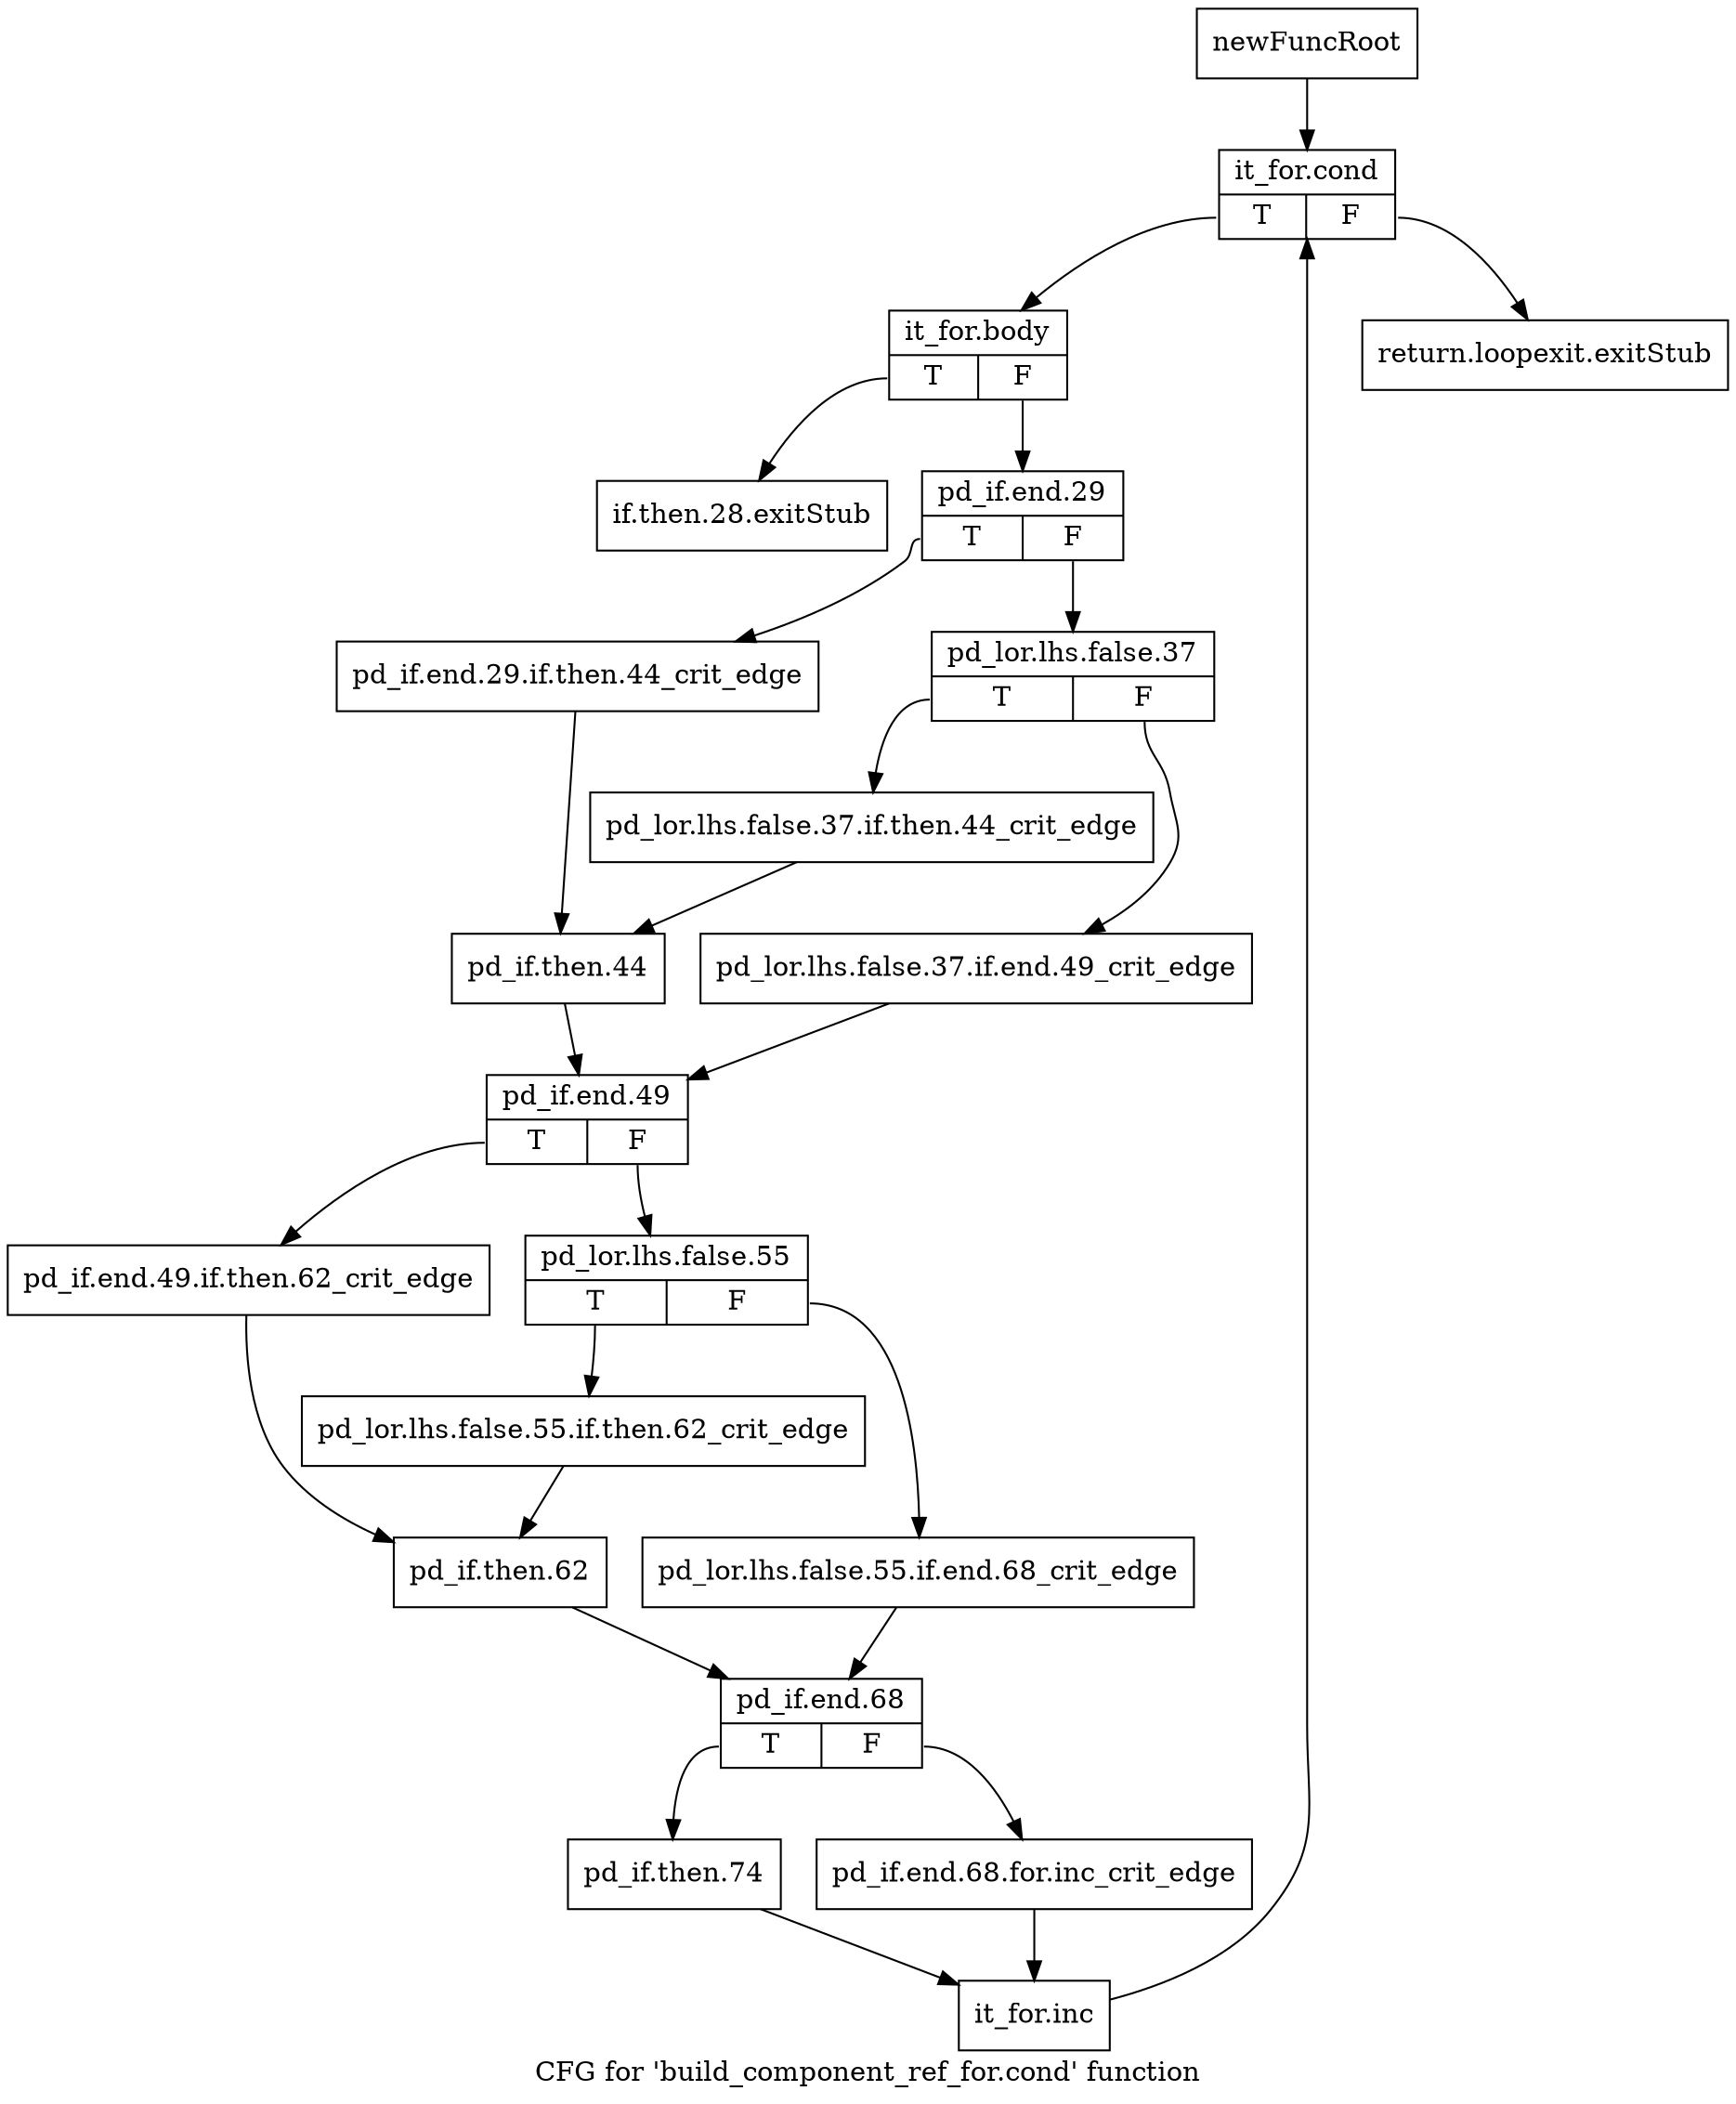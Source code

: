 digraph "CFG for 'build_component_ref_for.cond' function" {
	label="CFG for 'build_component_ref_for.cond' function";

	Node0xa005390 [shape=record,label="{newFuncRoot}"];
	Node0xa005390 -> Node0xa04b3f0;
	Node0xa04b350 [shape=record,label="{return.loopexit.exitStub}"];
	Node0xa04b3a0 [shape=record,label="{if.then.28.exitStub}"];
	Node0xa04b3f0 [shape=record,label="{it_for.cond|{<s0>T|<s1>F}}"];
	Node0xa04b3f0:s0 -> Node0xa04b440;
	Node0xa04b3f0:s1 -> Node0xa04b350;
	Node0xa04b440 [shape=record,label="{it_for.body|{<s0>T|<s1>F}}"];
	Node0xa04b440:s0 -> Node0xa04b3a0;
	Node0xa04b440:s1 -> Node0xa04b490;
	Node0xa04b490 [shape=record,label="{pd_if.end.29|{<s0>T|<s1>F}}"];
	Node0xa04b490:s0 -> Node0xa04b5d0;
	Node0xa04b490:s1 -> Node0xa04b4e0;
	Node0xa04b4e0 [shape=record,label="{pd_lor.lhs.false.37|{<s0>T|<s1>F}}"];
	Node0xa04b4e0:s0 -> Node0xa04b580;
	Node0xa04b4e0:s1 -> Node0xa04b530;
	Node0xa04b530 [shape=record,label="{pd_lor.lhs.false.37.if.end.49_crit_edge}"];
	Node0xa04b530 -> Node0xa04b670;
	Node0xa04b580 [shape=record,label="{pd_lor.lhs.false.37.if.then.44_crit_edge}"];
	Node0xa04b580 -> Node0xa04b620;
	Node0xa04b5d0 [shape=record,label="{pd_if.end.29.if.then.44_crit_edge}"];
	Node0xa04b5d0 -> Node0xa04b620;
	Node0xa04b620 [shape=record,label="{pd_if.then.44}"];
	Node0xa04b620 -> Node0xa04b670;
	Node0xa04b670 [shape=record,label="{pd_if.end.49|{<s0>T|<s1>F}}"];
	Node0xa04b670:s0 -> Node0xa04b7b0;
	Node0xa04b670:s1 -> Node0xa04b6c0;
	Node0xa04b6c0 [shape=record,label="{pd_lor.lhs.false.55|{<s0>T|<s1>F}}"];
	Node0xa04b6c0:s0 -> Node0xa04b760;
	Node0xa04b6c0:s1 -> Node0xa04b710;
	Node0xa04b710 [shape=record,label="{pd_lor.lhs.false.55.if.end.68_crit_edge}"];
	Node0xa04b710 -> Node0xa04b850;
	Node0xa04b760 [shape=record,label="{pd_lor.lhs.false.55.if.then.62_crit_edge}"];
	Node0xa04b760 -> Node0xa04b800;
	Node0xa04b7b0 [shape=record,label="{pd_if.end.49.if.then.62_crit_edge}"];
	Node0xa04b7b0 -> Node0xa04b800;
	Node0xa04b800 [shape=record,label="{pd_if.then.62}"];
	Node0xa04b800 -> Node0xa04b850;
	Node0xa04b850 [shape=record,label="{pd_if.end.68|{<s0>T|<s1>F}}"];
	Node0xa04b850:s0 -> Node0xa04b8f0;
	Node0xa04b850:s1 -> Node0xa04b8a0;
	Node0xa04b8a0 [shape=record,label="{pd_if.end.68.for.inc_crit_edge}"];
	Node0xa04b8a0 -> Node0xa04b940;
	Node0xa04b8f0 [shape=record,label="{pd_if.then.74}"];
	Node0xa04b8f0 -> Node0xa04b940;
	Node0xa04b940 [shape=record,label="{it_for.inc}"];
	Node0xa04b940 -> Node0xa04b3f0;
}
